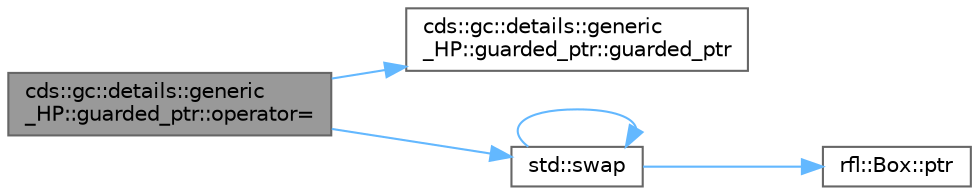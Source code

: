 digraph "cds::gc::details::generic_HP::guarded_ptr::operator="
{
 // LATEX_PDF_SIZE
  bgcolor="transparent";
  edge [fontname=Helvetica,fontsize=10,labelfontname=Helvetica,labelfontsize=10];
  node [fontname=Helvetica,fontsize=10,shape=box,height=0.2,width=0.4];
  rankdir="LR";
  Node1 [id="Node000001",label="cds::gc::details::generic\l_HP::guarded_ptr::operator=",height=0.2,width=0.4,color="gray40", fillcolor="grey60", style="filled", fontcolor="black",tooltip="Move-assignment from Guard"];
  Node1 -> Node2 [id="edge5_Node000001_Node000002",color="steelblue1",style="solid",tooltip=" "];
  Node2 [id="Node000002",label="cds::gc::details::generic\l_HP::guarded_ptr::guarded_ptr",height=0.2,width=0.4,color="grey40", fillcolor="white", style="filled",URL="$classcds_1_1gc_1_1details_1_1generic___h_p_1_1guarded__ptr.html#afcfab12cfa3bd80e84b27e3ebce659e4",tooltip="Creates empty guarded pointer"];
  Node1 -> Node3 [id="edge6_Node000001_Node000003",color="steelblue1",style="solid",tooltip=" "];
  Node3 [id="Node000003",label="std::swap",height=0.2,width=0.4,color="grey40", fillcolor="white", style="filled",URL="$namespacestd.html#a3acbe51b6415e9284430194bf04944e1",tooltip=" "];
  Node3 -> Node4 [id="edge7_Node000003_Node000004",color="steelblue1",style="solid",tooltip=" "];
  Node4 [id="Node000004",label="rfl::Box::ptr",height=0.2,width=0.4,color="grey40", fillcolor="white", style="filled",URL="$classrfl_1_1_box.html#a2edf048a6e6bea174db329e6ce7cf3df",tooltip="Returns the underlying unique_ptr"];
  Node3 -> Node3 [id="edge8_Node000003_Node000003",color="steelblue1",style="solid",tooltip=" "];
}
